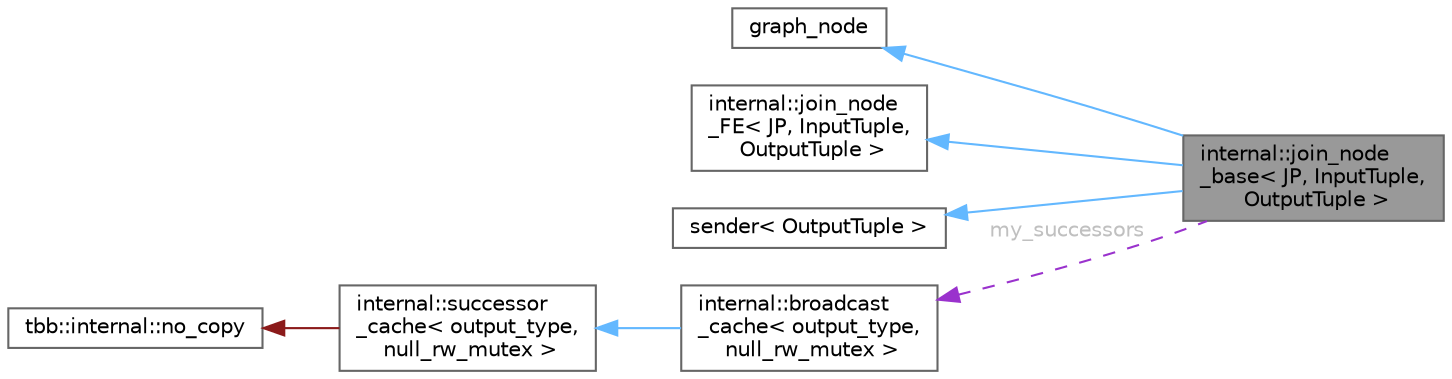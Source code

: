digraph "internal::join_node_base&lt; JP, InputTuple, OutputTuple &gt;"
{
 // LATEX_PDF_SIZE
  bgcolor="transparent";
  edge [fontname=Helvetica,fontsize=10,labelfontname=Helvetica,labelfontsize=10];
  node [fontname=Helvetica,fontsize=10,shape=box,height=0.2,width=0.4];
  rankdir="LR";
  Node1 [id="Node000001",label="internal::join_node\l_base\< JP, InputTuple,\l OutputTuple \>",height=0.2,width=0.4,color="gray40", fillcolor="grey60", style="filled", fontcolor="black",tooltip="join_node_base"];
  Node2 -> Node1 [id="edge1_Node000001_Node000002",dir="back",color="steelblue1",style="solid",tooltip=" "];
  Node2 [id="Node000002",label="graph_node",height=0.2,width=0.4,color="gray40", fillcolor="white", style="filled",tooltip=" "];
  Node3 -> Node1 [id="edge2_Node000001_Node000003",dir="back",color="steelblue1",style="solid",tooltip=" "];
  Node3 [id="Node000003",label="internal::join_node\l_FE\< JP, InputTuple,\l OutputTuple \>",height=0.2,width=0.4,color="gray40", fillcolor="white", style="filled",URL="$classinternal_1_1join__node___f_e.html",tooltip="join_node_FE : implements input port policy"];
  Node4 -> Node1 [id="edge3_Node000001_Node000004",dir="back",color="steelblue1",style="solid",tooltip=" "];
  Node4 [id="Node000004",label="sender\< OutputTuple \>",height=0.2,width=0.4,color="gray40", fillcolor="white", style="filled",tooltip=" "];
  Node5 -> Node1 [id="edge4_Node000001_Node000005",dir="back",color="darkorchid3",style="dashed",tooltip=" ",label=" my_successors",fontcolor="grey" ];
  Node5 [id="Node000005",label="internal::broadcast\l_cache\< output_type,\l null_rw_mutex \>",height=0.2,width=0.4,color="gray40", fillcolor="white", style="filled",URL="$classinternal_1_1broadcast__cache.html",tooltip=" "];
  Node6 -> Node5 [id="edge5_Node000005_Node000006",dir="back",color="steelblue1",style="solid",tooltip=" "];
  Node6 [id="Node000006",label="internal::successor\l_cache\< output_type,\l null_rw_mutex \>",height=0.2,width=0.4,color="gray40", fillcolor="white", style="filled",URL="$classinternal_1_1successor__cache.html",tooltip=" "];
  Node7 -> Node6 [id="edge6_Node000006_Node000007",dir="back",color="firebrick4",style="solid",tooltip=" "];
  Node7 [id="Node000007",label="tbb::internal::no_copy",height=0.2,width=0.4,color="gray40", fillcolor="white", style="filled",tooltip=" "];
}
